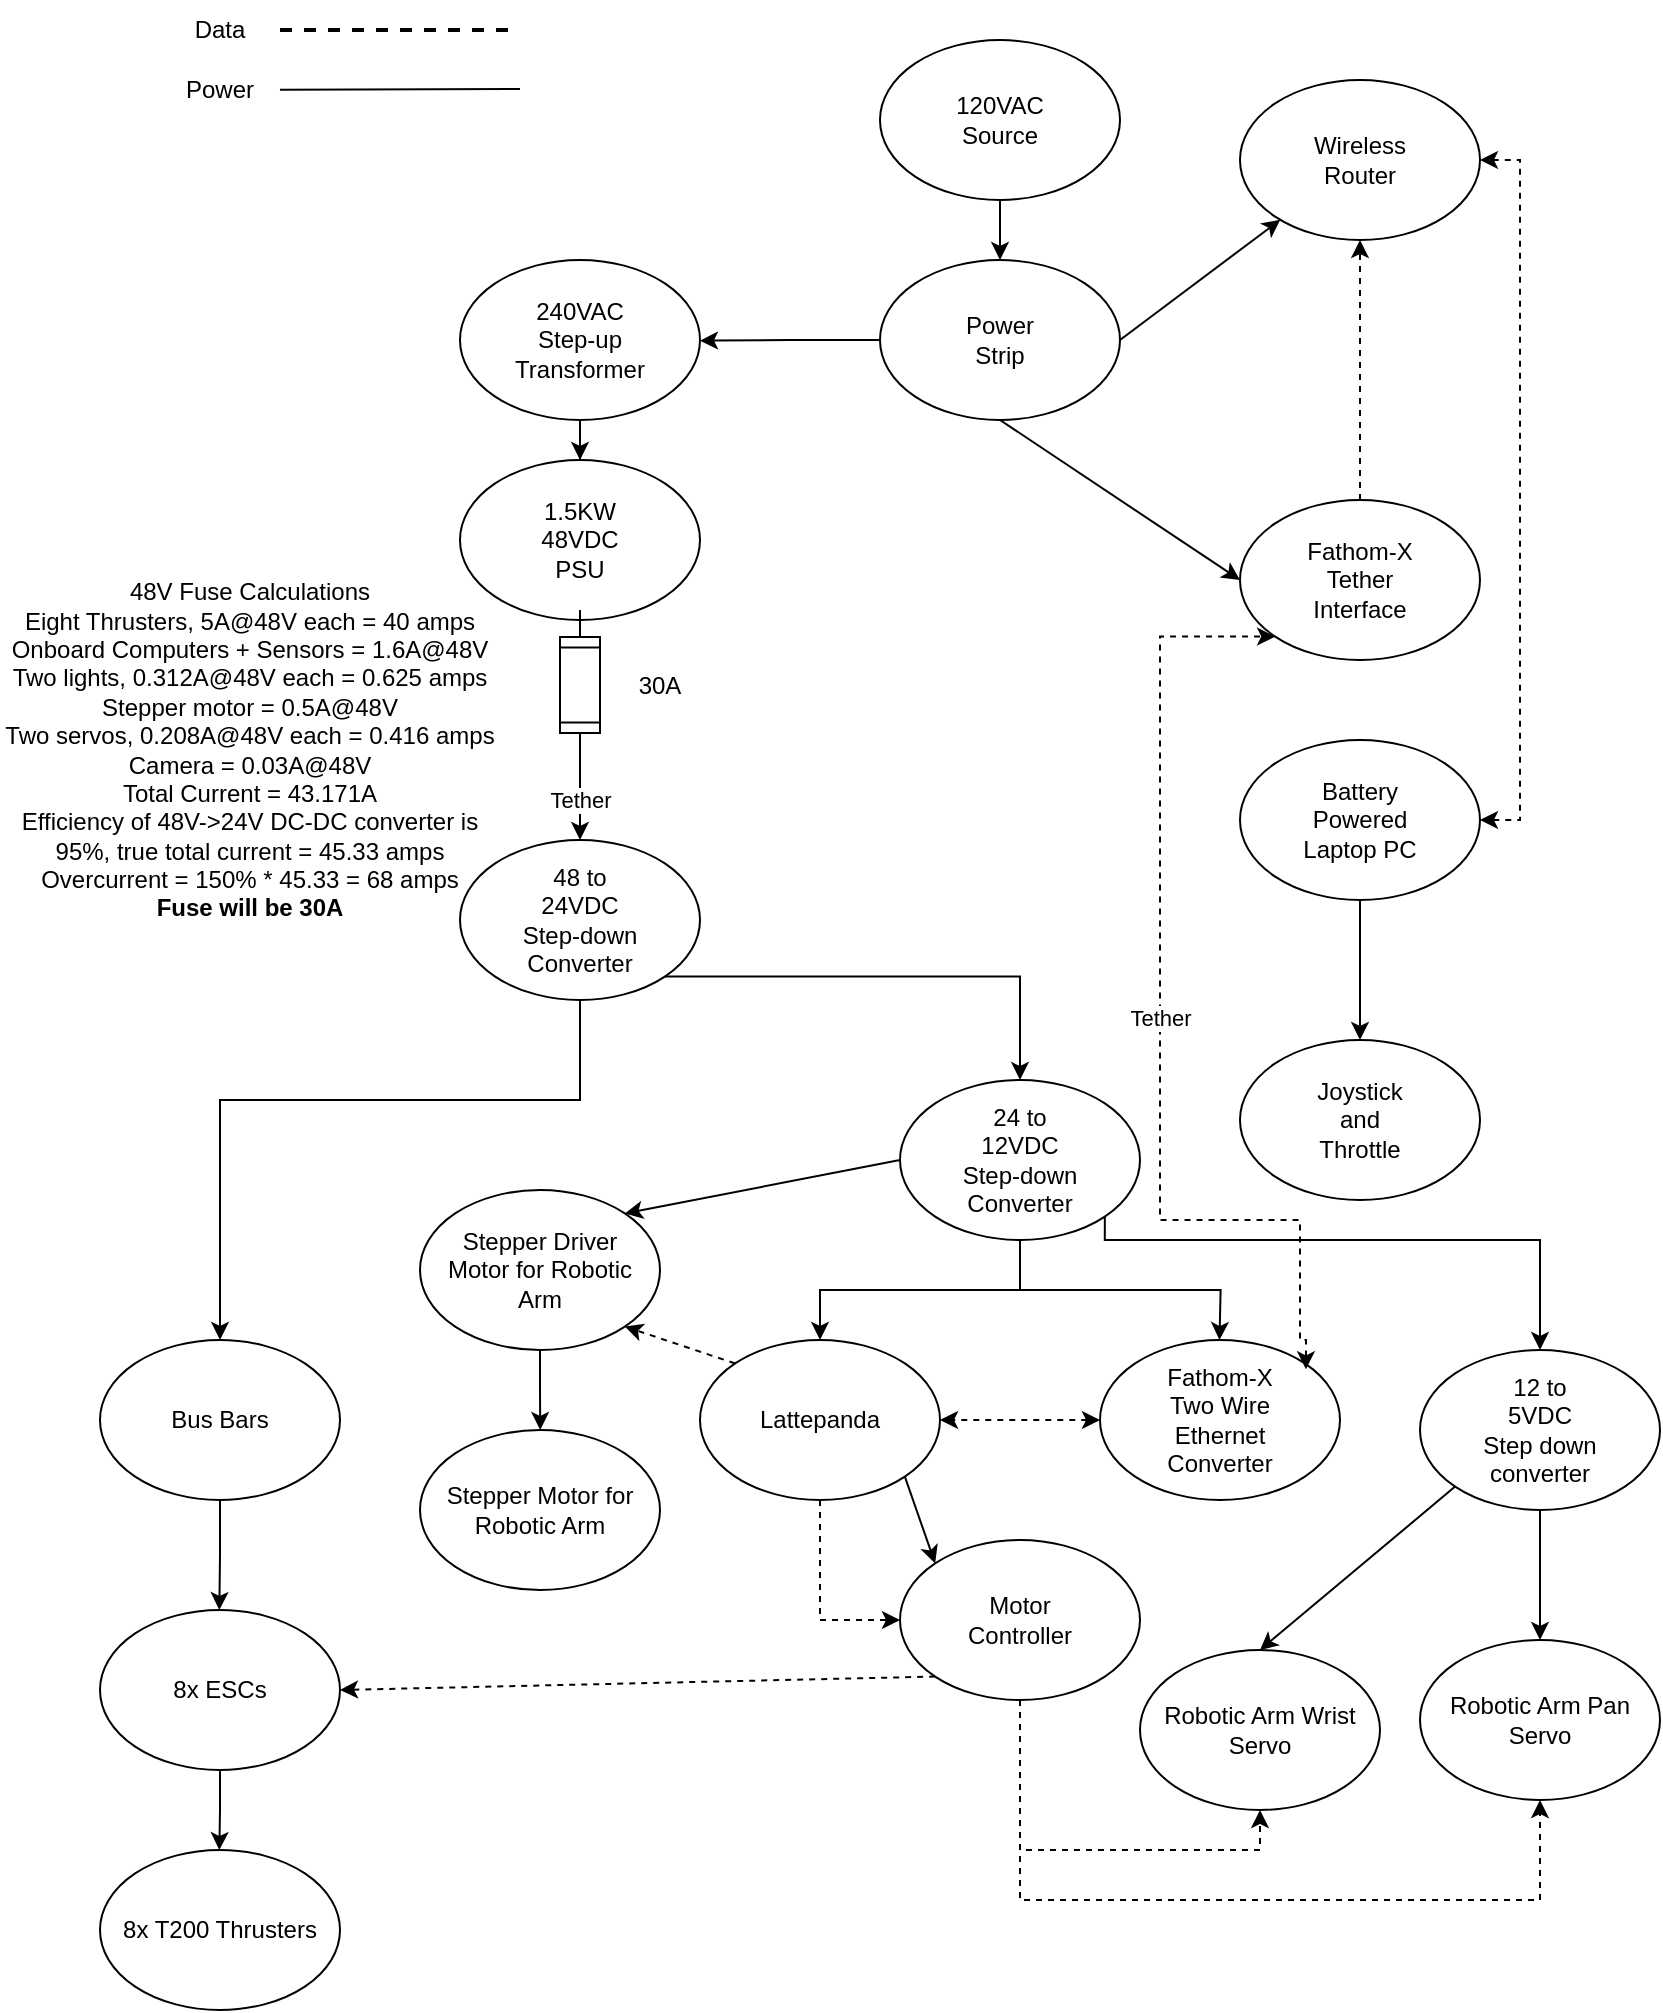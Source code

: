 <mxfile version="26.0.11">
  <diagram name="Page-1" id="doaNbLGYiiKzRFzNWdXi">
    <mxGraphModel dx="930" dy="415" grid="1" gridSize="10" guides="1" tooltips="1" connect="1" arrows="1" fold="1" page="1" pageScale="1" pageWidth="850" pageHeight="1100" math="0" shadow="0">
      <root>
        <mxCell id="0" />
        <mxCell id="1" parent="0" />
        <mxCell id="KtZ6byTwQnFwZSQ_47y7-5" value="" style="endArrow=classic;html=1;rounded=0;exitX=0.5;exitY=1;exitDx=0;exitDy=0;" parent="1" source="KtZ6byTwQnFwZSQ_47y7-1" target="KtZ6byTwQnFwZSQ_47y7-6" edge="1">
          <mxGeometry width="50" height="50" relative="1" as="geometry">
            <mxPoint x="390" y="300" as="sourcePoint" />
            <mxPoint x="170" y="250" as="targetPoint" />
          </mxGeometry>
        </mxCell>
        <mxCell id="KtZ6byTwQnFwZSQ_47y7-8" value="" style="group" parent="1" vertex="1" connectable="0">
          <mxGeometry x="440" y="50" width="120" height="80" as="geometry" />
        </mxCell>
        <mxCell id="KtZ6byTwQnFwZSQ_47y7-1" value="" style="ellipse;whiteSpace=wrap;html=1;" parent="KtZ6byTwQnFwZSQ_47y7-8" vertex="1">
          <mxGeometry width="120" height="80" as="geometry" />
        </mxCell>
        <mxCell id="KtZ6byTwQnFwZSQ_47y7-2" value="120VAC Source" style="text;html=1;align=center;verticalAlign=middle;whiteSpace=wrap;rounded=0;" parent="KtZ6byTwQnFwZSQ_47y7-8" vertex="1">
          <mxGeometry x="30" y="25" width="60" height="30" as="geometry" />
        </mxCell>
        <mxCell id="KtZ6byTwQnFwZSQ_47y7-17" value="" style="endArrow=none;html=1;rounded=0;" parent="1" source="KtZ6byTwQnFwZSQ_47y7-18" edge="1">
          <mxGeometry width="50" height="50" relative="1" as="geometry">
            <mxPoint x="140" y="74.5" as="sourcePoint" />
            <mxPoint x="260" y="74.5" as="targetPoint" />
          </mxGeometry>
        </mxCell>
        <mxCell id="KtZ6byTwQnFwZSQ_47y7-21" value="&lt;div&gt;Data&lt;/div&gt;" style="text;html=1;align=center;verticalAlign=middle;whiteSpace=wrap;rounded=0;container=0;" parent="1" vertex="1" collapsed="1">
          <mxGeometry x="80" y="30" width="60" height="30" as="geometry">
            <mxRectangle x="320" y="275" width="60" height="30" as="alternateBounds" />
          </mxGeometry>
        </mxCell>
        <mxCell id="KtZ6byTwQnFwZSQ_47y7-22" value="" style="endArrow=none;html=1;rounded=0;" parent="1" target="KtZ6byTwQnFwZSQ_47y7-18" edge="1">
          <mxGeometry width="50" height="50" relative="1" as="geometry">
            <mxPoint x="140" y="74.5" as="sourcePoint" />
            <mxPoint x="260" y="74.5" as="targetPoint" />
          </mxGeometry>
        </mxCell>
        <mxCell id="KtZ6byTwQnFwZSQ_47y7-18" value="&lt;div&gt;Power&lt;/div&gt;" style="text;html=1;align=center;verticalAlign=middle;whiteSpace=wrap;rounded=0;" parent="1" vertex="1">
          <mxGeometry x="80" y="60" width="60" height="30" as="geometry" />
        </mxCell>
        <mxCell id="KtZ6byTwQnFwZSQ_47y7-24" value="" style="group" parent="1" vertex="1" connectable="0">
          <mxGeometry x="620" y="280" width="120" height="80" as="geometry" />
        </mxCell>
        <mxCell id="KtZ6byTwQnFwZSQ_47y7-25" value="" style="ellipse;whiteSpace=wrap;html=1;" parent="KtZ6byTwQnFwZSQ_47y7-24" vertex="1">
          <mxGeometry width="120" height="80" as="geometry" />
        </mxCell>
        <mxCell id="KtZ6byTwQnFwZSQ_47y7-26" value="Fathom-X Tether Interface" style="text;html=1;align=center;verticalAlign=middle;whiteSpace=wrap;rounded=0;container=0;" parent="KtZ6byTwQnFwZSQ_47y7-24" vertex="1" collapsed="1">
          <mxGeometry x="30" y="25" width="60" height="30" as="geometry">
            <mxRectangle x="320" y="275" width="60" height="30" as="alternateBounds" />
          </mxGeometry>
        </mxCell>
        <mxCell id="KtZ6byTwQnFwZSQ_47y7-27" value="" style="endArrow=classic;html=1;rounded=0;exitX=0.5;exitY=1;exitDx=0;exitDy=0;entryX=0;entryY=0.5;entryDx=0;entryDy=0;" parent="1" source="KtZ6byTwQnFwZSQ_47y7-6" target="KtZ6byTwQnFwZSQ_47y7-25" edge="1">
          <mxGeometry width="50" height="50" relative="1" as="geometry">
            <mxPoint x="500" y="280" as="sourcePoint" />
            <mxPoint x="550" y="230" as="targetPoint" />
          </mxGeometry>
        </mxCell>
        <mxCell id="KtZ6byTwQnFwZSQ_47y7-29" value="" style="group" parent="1" vertex="1" connectable="0">
          <mxGeometry x="620" y="400" width="120" height="80" as="geometry" />
        </mxCell>
        <mxCell id="KtZ6byTwQnFwZSQ_47y7-30" value="" style="ellipse;whiteSpace=wrap;html=1;" parent="KtZ6byTwQnFwZSQ_47y7-29" vertex="1">
          <mxGeometry width="120" height="80" as="geometry" />
        </mxCell>
        <mxCell id="KtZ6byTwQnFwZSQ_47y7-31" value="Battery Powered Laptop PC" style="text;html=1;align=center;verticalAlign=middle;whiteSpace=wrap;rounded=0;container=0;" parent="KtZ6byTwQnFwZSQ_47y7-29" vertex="1" collapsed="1">
          <mxGeometry x="30" y="25" width="60" height="30" as="geometry">
            <mxRectangle x="320" y="275" width="60" height="30" as="alternateBounds" />
          </mxGeometry>
        </mxCell>
        <mxCell id="KtZ6byTwQnFwZSQ_47y7-32" value="" style="group" parent="1" vertex="1" connectable="0">
          <mxGeometry x="440" y="160" width="120" height="80" as="geometry" />
        </mxCell>
        <mxCell id="KtZ6byTwQnFwZSQ_47y7-9" value="" style="group" parent="KtZ6byTwQnFwZSQ_47y7-32" vertex="1" connectable="0">
          <mxGeometry width="120" height="80" as="geometry" />
        </mxCell>
        <mxCell id="KtZ6byTwQnFwZSQ_47y7-44" style="edgeStyle=orthogonalEdgeStyle;rounded=0;orthogonalLoop=1;jettySize=auto;html=1;exitX=0;exitY=0.5;exitDx=0;exitDy=0;" parent="KtZ6byTwQnFwZSQ_47y7-9" source="KtZ6byTwQnFwZSQ_47y7-6" edge="1">
          <mxGeometry relative="1" as="geometry">
            <mxPoint x="-90.0" y="40.333" as="targetPoint" />
          </mxGeometry>
        </mxCell>
        <mxCell id="KtZ6byTwQnFwZSQ_47y7-6" value="" style="ellipse;whiteSpace=wrap;html=1;" parent="KtZ6byTwQnFwZSQ_47y7-9" vertex="1">
          <mxGeometry width="120" height="80" as="geometry" />
        </mxCell>
        <mxCell id="KtZ6byTwQnFwZSQ_47y7-7" value="&lt;div&gt;Power Strip&lt;/div&gt;" style="text;html=1;align=center;verticalAlign=middle;whiteSpace=wrap;rounded=0;" parent="KtZ6byTwQnFwZSQ_47y7-9" vertex="1">
          <mxGeometry x="30" y="25" width="60" height="30" as="geometry" />
        </mxCell>
        <mxCell id="KtZ6byTwQnFwZSQ_47y7-33" value="" style="group" parent="1" vertex="1" connectable="0">
          <mxGeometry x="620" y="70" width="120" height="80" as="geometry" />
        </mxCell>
        <mxCell id="KtZ6byTwQnFwZSQ_47y7-16" value="" style="group" parent="KtZ6byTwQnFwZSQ_47y7-33" vertex="1" connectable="0">
          <mxGeometry width="120" height="80" as="geometry" />
        </mxCell>
        <mxCell id="KtZ6byTwQnFwZSQ_47y7-13" value="" style="ellipse;whiteSpace=wrap;html=1;" parent="KtZ6byTwQnFwZSQ_47y7-16" vertex="1">
          <mxGeometry width="120" height="80" as="geometry" />
        </mxCell>
        <mxCell id="KtZ6byTwQnFwZSQ_47y7-14" value="&lt;div&gt;Wireless Router&lt;/div&gt;" style="text;html=1;align=center;verticalAlign=middle;whiteSpace=wrap;rounded=0;container=0;" parent="KtZ6byTwQnFwZSQ_47y7-16" vertex="1" collapsed="1">
          <mxGeometry x="30" y="25" width="60" height="30" as="geometry">
            <mxRectangle x="320" y="275" width="60" height="30" as="alternateBounds" />
          </mxGeometry>
        </mxCell>
        <mxCell id="KtZ6byTwQnFwZSQ_47y7-28" value="" style="endArrow=classic;html=1;rounded=0;dashed=1;exitX=0.5;exitY=0;exitDx=0;exitDy=0;entryX=0.5;entryY=1;entryDx=0;entryDy=0;" parent="KtZ6byTwQnFwZSQ_47y7-33" source="KtZ6byTwQnFwZSQ_47y7-25" target="KtZ6byTwQnFwZSQ_47y7-13" edge="1">
          <mxGeometry width="50" height="50" relative="1" as="geometry">
            <mxPoint x="-30" y="210" as="sourcePoint" />
            <mxPoint x="20" y="160" as="targetPoint" />
          </mxGeometry>
        </mxCell>
        <mxCell id="KtZ6byTwQnFwZSQ_47y7-23" value="" style="endArrow=classic;html=1;rounded=0;exitX=1;exitY=0.5;exitDx=0;exitDy=0;" parent="1" source="KtZ6byTwQnFwZSQ_47y7-6" target="KtZ6byTwQnFwZSQ_47y7-13" edge="1">
          <mxGeometry width="50" height="50" relative="1" as="geometry">
            <mxPoint x="560" y="120" as="sourcePoint" />
            <mxPoint x="680" y="80" as="targetPoint" />
          </mxGeometry>
        </mxCell>
        <mxCell id="KtZ6byTwQnFwZSQ_47y7-37" value="" style="group" parent="1" vertex="1" connectable="0">
          <mxGeometry x="620" y="550" width="120" height="80" as="geometry" />
        </mxCell>
        <mxCell id="KtZ6byTwQnFwZSQ_47y7-38" value="" style="ellipse;whiteSpace=wrap;html=1;" parent="KtZ6byTwQnFwZSQ_47y7-37" vertex="1">
          <mxGeometry width="120" height="80" as="geometry" />
        </mxCell>
        <mxCell id="KtZ6byTwQnFwZSQ_47y7-39" value="Joystick and Throttle" style="text;html=1;align=center;verticalAlign=middle;whiteSpace=wrap;rounded=0;container=0;" parent="KtZ6byTwQnFwZSQ_47y7-37" vertex="1" collapsed="1">
          <mxGeometry x="30" y="25" width="60" height="30" as="geometry">
            <mxRectangle x="320" y="275" width="60" height="30" as="alternateBounds" />
          </mxGeometry>
        </mxCell>
        <mxCell id="KtZ6byTwQnFwZSQ_47y7-40" style="edgeStyle=orthogonalEdgeStyle;rounded=0;orthogonalLoop=1;jettySize=auto;html=1;exitX=0.5;exitY=1;exitDx=0;exitDy=0;" parent="1" source="KtZ6byTwQnFwZSQ_47y7-30" target="KtZ6byTwQnFwZSQ_47y7-38" edge="1">
          <mxGeometry relative="1" as="geometry" />
        </mxCell>
        <mxCell id="KtZ6byTwQnFwZSQ_47y7-41" value="" style="group" parent="1" vertex="1" connectable="0">
          <mxGeometry x="230" y="160" width="120" height="80" as="geometry" />
        </mxCell>
        <mxCell id="KtZ6byTwQnFwZSQ_47y7-42" value="" style="ellipse;whiteSpace=wrap;html=1;" parent="KtZ6byTwQnFwZSQ_47y7-41" vertex="1">
          <mxGeometry width="120" height="80" as="geometry" />
        </mxCell>
        <mxCell id="KtZ6byTwQnFwZSQ_47y7-43" value="240VAC Step-up Transformer" style="text;html=1;align=center;verticalAlign=middle;whiteSpace=wrap;rounded=0;container=0;" parent="KtZ6byTwQnFwZSQ_47y7-41" vertex="1" collapsed="1">
          <mxGeometry x="30" y="25" width="60" height="30" as="geometry">
            <mxRectangle x="320" y="275" width="60" height="30" as="alternateBounds" />
          </mxGeometry>
        </mxCell>
        <mxCell id="KtZ6byTwQnFwZSQ_47y7-45" value="" style="group" parent="1" vertex="1" connectable="0">
          <mxGeometry x="230" y="260" width="120" height="80" as="geometry" />
        </mxCell>
        <mxCell id="KtZ6byTwQnFwZSQ_47y7-46" value="" style="ellipse;whiteSpace=wrap;html=1;" parent="KtZ6byTwQnFwZSQ_47y7-45" vertex="1">
          <mxGeometry width="120" height="80" as="geometry" />
        </mxCell>
        <mxCell id="KtZ6byTwQnFwZSQ_47y7-47" value="1.5KW 48VDC PSU" style="text;html=1;align=center;verticalAlign=middle;whiteSpace=wrap;rounded=0;container=0;" parent="KtZ6byTwQnFwZSQ_47y7-45" vertex="1" collapsed="1">
          <mxGeometry x="30" y="25" width="60" height="30" as="geometry">
            <mxRectangle x="320" y="275" width="60" height="30" as="alternateBounds" />
          </mxGeometry>
        </mxCell>
        <mxCell id="KtZ6byTwQnFwZSQ_47y7-48" style="edgeStyle=orthogonalEdgeStyle;rounded=0;orthogonalLoop=1;jettySize=auto;html=1;exitX=0.5;exitY=1;exitDx=0;exitDy=0;" parent="1" source="KtZ6byTwQnFwZSQ_47y7-42" target="KtZ6byTwQnFwZSQ_47y7-46" edge="1">
          <mxGeometry relative="1" as="geometry" />
        </mxCell>
        <mxCell id="KtZ6byTwQnFwZSQ_47y7-51" value="" style="endArrow=classic;html=1;rounded=0;" parent="1" edge="1">
          <mxGeometry relative="1" as="geometry">
            <mxPoint x="290" y="410" as="sourcePoint" />
            <mxPoint x="290" y="450" as="targetPoint" />
          </mxGeometry>
        </mxCell>
        <mxCell id="KtZ6byTwQnFwZSQ_47y7-52" value="&lt;div&gt;Tether&lt;/div&gt;" style="edgeLabel;resizable=0;html=1;;align=center;verticalAlign=middle;" parent="KtZ6byTwQnFwZSQ_47y7-51" connectable="0" vertex="1">
          <mxGeometry relative="1" as="geometry" />
        </mxCell>
        <mxCell id="KtZ6byTwQnFwZSQ_47y7-57" style="edgeStyle=orthogonalEdgeStyle;rounded=0;orthogonalLoop=1;jettySize=auto;html=1;exitX=1;exitY=0.5;exitDx=0;exitDy=0;entryX=1;entryY=0.5;entryDx=0;entryDy=0;dashed=1;startArrow=classic;startFill=1;" parent="1" source="KtZ6byTwQnFwZSQ_47y7-13" target="KtZ6byTwQnFwZSQ_47y7-30" edge="1">
          <mxGeometry relative="1" as="geometry" />
        </mxCell>
        <mxCell id="KtZ6byTwQnFwZSQ_47y7-58" value="" style="group" parent="1" vertex="1" connectable="0">
          <mxGeometry x="230" y="450" width="460" height="550" as="geometry" />
        </mxCell>
        <mxCell id="KtZ6byTwQnFwZSQ_47y7-63" style="edgeStyle=orthogonalEdgeStyle;rounded=0;orthogonalLoop=1;jettySize=auto;html=1;exitX=1;exitY=1;exitDx=0;exitDy=0;entryX=0.5;entryY=0;entryDx=0;entryDy=0;" parent="KtZ6byTwQnFwZSQ_47y7-58" source="KtZ6byTwQnFwZSQ_47y7-59" target="KtZ6byTwQnFwZSQ_47y7-65" edge="1">
          <mxGeometry relative="1" as="geometry">
            <mxPoint x="220" y="130" as="targetPoint" />
          </mxGeometry>
        </mxCell>
        <mxCell id="KtZ6byTwQnFwZSQ_47y7-59" value="" style="ellipse;whiteSpace=wrap;html=1;" parent="KtZ6byTwQnFwZSQ_47y7-58" vertex="1">
          <mxGeometry width="120" height="80" as="geometry" />
        </mxCell>
        <mxCell id="KtZ6byTwQnFwZSQ_47y7-60" value="48 to 24VDC Step-down Converter" style="text;html=1;align=center;verticalAlign=middle;whiteSpace=wrap;rounded=0;container=0;" parent="KtZ6byTwQnFwZSQ_47y7-58" vertex="1" collapsed="1">
          <mxGeometry x="30" y="25" width="60" height="30" as="geometry">
            <mxRectangle x="320" y="275" width="60" height="30" as="alternateBounds" />
          </mxGeometry>
        </mxCell>
        <mxCell id="KtZ6byTwQnFwZSQ_47y7-89" value="" style="group" parent="KtZ6byTwQnFwZSQ_47y7-58" vertex="1" connectable="0">
          <mxGeometry x="120" y="120" width="340" height="365" as="geometry" />
        </mxCell>
        <mxCell id="KtZ6byTwQnFwZSQ_47y7-64" value="" style="group" parent="KtZ6byTwQnFwZSQ_47y7-89" vertex="1" connectable="0">
          <mxGeometry x="100" width="120" height="80" as="geometry" />
        </mxCell>
        <mxCell id="KtZ6byTwQnFwZSQ_47y7-65" value="" style="ellipse;whiteSpace=wrap;html=1;" parent="KtZ6byTwQnFwZSQ_47y7-64" vertex="1">
          <mxGeometry width="120" height="80" as="geometry" />
        </mxCell>
        <mxCell id="KtZ6byTwQnFwZSQ_47y7-66" value="24 to 12VDC Step-down Converter" style="text;html=1;align=center;verticalAlign=middle;whiteSpace=wrap;rounded=0;container=0;" parent="KtZ6byTwQnFwZSQ_47y7-64" vertex="1" collapsed="1">
          <mxGeometry x="30" y="25" width="60" height="30" as="geometry">
            <mxRectangle x="320" y="275" width="60" height="30" as="alternateBounds" />
          </mxGeometry>
        </mxCell>
        <mxCell id="KtZ6byTwQnFwZSQ_47y7-68" value="" style="group" parent="KtZ6byTwQnFwZSQ_47y7-89" vertex="1" connectable="0">
          <mxGeometry x="200" y="130" width="120" height="80" as="geometry" />
        </mxCell>
        <mxCell id="KtZ6byTwQnFwZSQ_47y7-69" value="" style="ellipse;whiteSpace=wrap;html=1;" parent="KtZ6byTwQnFwZSQ_47y7-68" vertex="1">
          <mxGeometry width="120" height="80" as="geometry" />
        </mxCell>
        <mxCell id="KtZ6byTwQnFwZSQ_47y7-70" value="Fathom-X Two Wire Ethernet Converter" style="text;html=1;align=center;verticalAlign=middle;whiteSpace=wrap;rounded=0;container=0;" parent="KtZ6byTwQnFwZSQ_47y7-68" vertex="1" collapsed="1">
          <mxGeometry x="30" y="25" width="60" height="30" as="geometry">
            <mxRectangle x="320" y="275" width="60" height="30" as="alternateBounds" />
          </mxGeometry>
        </mxCell>
        <mxCell id="KtZ6byTwQnFwZSQ_47y7-76" value="" style="group" parent="KtZ6byTwQnFwZSQ_47y7-89" vertex="1" connectable="0">
          <mxGeometry y="130" width="120" height="80" as="geometry" />
        </mxCell>
        <mxCell id="KtZ6byTwQnFwZSQ_47y7-77" value="" style="ellipse;whiteSpace=wrap;html=1;" parent="KtZ6byTwQnFwZSQ_47y7-76" vertex="1">
          <mxGeometry width="120" height="80" as="geometry" />
        </mxCell>
        <mxCell id="KtZ6byTwQnFwZSQ_47y7-78" value="Lattepanda" style="text;html=1;align=center;verticalAlign=middle;whiteSpace=wrap;rounded=0;container=0;" parent="KtZ6byTwQnFwZSQ_47y7-76" vertex="1" collapsed="1">
          <mxGeometry x="30" y="25" width="60" height="30" as="geometry">
            <mxRectangle x="320" y="275" width="60" height="30" as="alternateBounds" />
          </mxGeometry>
        </mxCell>
        <mxCell id="KtZ6byTwQnFwZSQ_47y7-67" style="edgeStyle=orthogonalEdgeStyle;rounded=0;orthogonalLoop=1;jettySize=auto;html=1;exitX=0.5;exitY=1;exitDx=0;exitDy=0;" parent="KtZ6byTwQnFwZSQ_47y7-89" source="KtZ6byTwQnFwZSQ_47y7-65" edge="1">
          <mxGeometry relative="1" as="geometry">
            <mxPoint x="259.75" y="130" as="targetPoint" />
            <mxPoint x="190" y="90" as="sourcePoint" />
          </mxGeometry>
        </mxCell>
        <mxCell id="KtZ6byTwQnFwZSQ_47y7-80" style="edgeStyle=orthogonalEdgeStyle;rounded=0;orthogonalLoop=1;jettySize=auto;html=1;exitX=0.5;exitY=0;exitDx=0;exitDy=0;entryX=0.5;entryY=1;entryDx=0;entryDy=0;startArrow=classic;startFill=1;endArrow=none;endFill=0;" parent="KtZ6byTwQnFwZSQ_47y7-89" source="KtZ6byTwQnFwZSQ_47y7-77" target="KtZ6byTwQnFwZSQ_47y7-65" edge="1">
          <mxGeometry relative="1" as="geometry" />
        </mxCell>
        <mxCell id="KtZ6byTwQnFwZSQ_47y7-81" value="" style="group" parent="KtZ6byTwQnFwZSQ_47y7-89" vertex="1" connectable="0">
          <mxGeometry x="100" y="230" width="120" height="80" as="geometry" />
        </mxCell>
        <mxCell id="KtZ6byTwQnFwZSQ_47y7-82" value="" style="ellipse;whiteSpace=wrap;html=1;" parent="KtZ6byTwQnFwZSQ_47y7-81" vertex="1">
          <mxGeometry width="120" height="80" as="geometry" />
        </mxCell>
        <mxCell id="KtZ6byTwQnFwZSQ_47y7-83" value="&lt;div&gt;Motor Controller&lt;/div&gt;" style="text;html=1;align=center;verticalAlign=middle;whiteSpace=wrap;rounded=0;container=0;" parent="KtZ6byTwQnFwZSQ_47y7-81" vertex="1" collapsed="1">
          <mxGeometry x="30" y="25" width="60" height="30" as="geometry">
            <mxRectangle x="320" y="275" width="60" height="30" as="alternateBounds" />
          </mxGeometry>
        </mxCell>
        <mxCell id="KtZ6byTwQnFwZSQ_47y7-84" style="rounded=0;orthogonalLoop=1;jettySize=auto;html=1;exitX=1;exitY=1;exitDx=0;exitDy=0;entryX=0;entryY=0;entryDx=0;entryDy=0;" parent="KtZ6byTwQnFwZSQ_47y7-89" source="KtZ6byTwQnFwZSQ_47y7-77" target="KtZ6byTwQnFwZSQ_47y7-82" edge="1">
          <mxGeometry relative="1" as="geometry" />
        </mxCell>
        <mxCell id="KtZ6byTwQnFwZSQ_47y7-85" style="edgeStyle=orthogonalEdgeStyle;rounded=0;orthogonalLoop=1;jettySize=auto;html=1;exitX=0.5;exitY=1;exitDx=0;exitDy=0;entryX=0;entryY=0.5;entryDx=0;entryDy=0;dashed=1;" parent="KtZ6byTwQnFwZSQ_47y7-89" source="KtZ6byTwQnFwZSQ_47y7-77" target="KtZ6byTwQnFwZSQ_47y7-82" edge="1">
          <mxGeometry relative="1" as="geometry" />
        </mxCell>
        <mxCell id="KtZ6byTwQnFwZSQ_47y7-113" style="edgeStyle=orthogonalEdgeStyle;rounded=0;orthogonalLoop=1;jettySize=auto;html=1;exitX=0;exitY=0.5;exitDx=0;exitDy=0;entryX=1;entryY=0.5;entryDx=0;entryDy=0;dashed=1;startArrow=classic;startFill=1;" parent="KtZ6byTwQnFwZSQ_47y7-89" source="KtZ6byTwQnFwZSQ_47y7-69" target="KtZ6byTwQnFwZSQ_47y7-77" edge="1">
          <mxGeometry relative="1" as="geometry" />
        </mxCell>
        <mxCell id="KtZ6byTwQnFwZSQ_47y7-135" value="" style="group" parent="KtZ6byTwQnFwZSQ_47y7-89" vertex="1" connectable="0">
          <mxGeometry x="220" y="285" width="120" height="80" as="geometry" />
        </mxCell>
        <mxCell id="KtZ6byTwQnFwZSQ_47y7-136" value="" style="ellipse;whiteSpace=wrap;html=1;" parent="KtZ6byTwQnFwZSQ_47y7-135" vertex="1">
          <mxGeometry width="120" height="80" as="geometry" />
        </mxCell>
        <mxCell id="KtZ6byTwQnFwZSQ_47y7-137" value="Robotic Arm Wrist Servo" style="text;html=1;align=center;verticalAlign=middle;whiteSpace=wrap;rounded=0;container=0;" parent="KtZ6byTwQnFwZSQ_47y7-135" vertex="1" collapsed="1">
          <mxGeometry x="10" y="25" width="100" height="30" as="geometry">
            <mxRectangle x="320" y="275" width="60" height="30" as="alternateBounds" />
          </mxGeometry>
        </mxCell>
        <mxCell id="KtZ6byTwQnFwZSQ_47y7-141" style="edgeStyle=orthogonalEdgeStyle;rounded=0;orthogonalLoop=1;jettySize=auto;html=1;exitX=0.5;exitY=1;exitDx=0;exitDy=0;entryX=0.5;entryY=1;entryDx=0;entryDy=0;dashed=1;" parent="KtZ6byTwQnFwZSQ_47y7-89" source="KtZ6byTwQnFwZSQ_47y7-82" target="KtZ6byTwQnFwZSQ_47y7-136" edge="1">
          <mxGeometry relative="1" as="geometry" />
        </mxCell>
        <mxCell id="KtZ6byTwQnFwZSQ_47y7-115" value="" style="group" parent="KtZ6byTwQnFwZSQ_47y7-58" vertex="1" connectable="0">
          <mxGeometry x="-20" y="175" width="120" height="80" as="geometry" />
        </mxCell>
        <mxCell id="KtZ6byTwQnFwZSQ_47y7-124" style="edgeStyle=orthogonalEdgeStyle;rounded=0;orthogonalLoop=1;jettySize=auto;html=1;exitX=0.5;exitY=1;exitDx=0;exitDy=0;" parent="KtZ6byTwQnFwZSQ_47y7-115" source="KtZ6byTwQnFwZSQ_47y7-116" edge="1">
          <mxGeometry relative="1" as="geometry">
            <mxPoint x="60.118" y="120" as="targetPoint" />
          </mxGeometry>
        </mxCell>
        <mxCell id="KtZ6byTwQnFwZSQ_47y7-116" value="" style="ellipse;whiteSpace=wrap;html=1;" parent="KtZ6byTwQnFwZSQ_47y7-115" vertex="1">
          <mxGeometry width="120" height="80" as="geometry" />
        </mxCell>
        <mxCell id="KtZ6byTwQnFwZSQ_47y7-117" value="Stepper Driver Motor for Robotic Arm" style="text;html=1;align=center;verticalAlign=middle;whiteSpace=wrap;rounded=0;container=0;" parent="KtZ6byTwQnFwZSQ_47y7-115" vertex="1" collapsed="1">
          <mxGeometry x="10" y="25" width="100" height="30" as="geometry">
            <mxRectangle x="320" y="275" width="60" height="30" as="alternateBounds" />
          </mxGeometry>
        </mxCell>
        <mxCell id="KtZ6byTwQnFwZSQ_47y7-121" value="" style="group" parent="KtZ6byTwQnFwZSQ_47y7-58" vertex="1" connectable="0">
          <mxGeometry x="-20" y="295" width="120" height="80" as="geometry" />
        </mxCell>
        <mxCell id="KtZ6byTwQnFwZSQ_47y7-122" value="" style="ellipse;whiteSpace=wrap;html=1;" parent="KtZ6byTwQnFwZSQ_47y7-121" vertex="1">
          <mxGeometry width="120" height="80" as="geometry" />
        </mxCell>
        <mxCell id="KtZ6byTwQnFwZSQ_47y7-123" value="Stepper Motor for Robotic Arm" style="text;html=1;align=center;verticalAlign=middle;whiteSpace=wrap;rounded=0;container=0;" parent="KtZ6byTwQnFwZSQ_47y7-121" vertex="1" collapsed="1">
          <mxGeometry x="10" y="25" width="100" height="30" as="geometry">
            <mxRectangle x="320" y="275" width="60" height="30" as="alternateBounds" />
          </mxGeometry>
        </mxCell>
        <mxCell id="KtZ6byTwQnFwZSQ_47y7-126" style="rounded=0;orthogonalLoop=1;jettySize=auto;html=1;exitX=0;exitY=0.5;exitDx=0;exitDy=0;entryX=1;entryY=0;entryDx=0;entryDy=0;" parent="KtZ6byTwQnFwZSQ_47y7-58" source="KtZ6byTwQnFwZSQ_47y7-65" target="KtZ6byTwQnFwZSQ_47y7-116" edge="1">
          <mxGeometry relative="1" as="geometry" />
        </mxCell>
        <mxCell id="KtZ6byTwQnFwZSQ_47y7-127" style="rounded=0;orthogonalLoop=1;jettySize=auto;html=1;exitX=0;exitY=0;exitDx=0;exitDy=0;entryX=1;entryY=1;entryDx=0;entryDy=0;dashed=1;" parent="KtZ6byTwQnFwZSQ_47y7-58" source="KtZ6byTwQnFwZSQ_47y7-77" target="KtZ6byTwQnFwZSQ_47y7-116" edge="1">
          <mxGeometry relative="1" as="geometry" />
        </mxCell>
        <mxCell id="KtZ6byTwQnFwZSQ_47y7-71" value="" style="endArrow=classic;html=1;rounded=0;edgeStyle=orthogonalEdgeStyle;dashed=1;entryX=0;entryY=1;entryDx=0;entryDy=0;exitX=0.858;exitY=0.183;exitDx=0;exitDy=0;startArrow=classic;startFill=1;exitPerimeter=0;" parent="1" source="KtZ6byTwQnFwZSQ_47y7-69" target="KtZ6byTwQnFwZSQ_47y7-25" edge="1">
          <mxGeometry relative="1" as="geometry">
            <mxPoint x="640" y="691" as="sourcePoint" />
            <mxPoint x="567.574" y="280.004" as="targetPoint" />
            <Array as="points">
              <mxPoint x="653" y="700" />
              <mxPoint x="650" y="700" />
              <mxPoint x="650" y="640" />
              <mxPoint x="580" y="640" />
              <mxPoint x="580" y="348" />
            </Array>
          </mxGeometry>
        </mxCell>
        <mxCell id="KtZ6byTwQnFwZSQ_47y7-72" value="Tether" style="edgeLabel;resizable=0;html=1;;align=center;verticalAlign=middle;" parent="KtZ6byTwQnFwZSQ_47y7-71" connectable="0" vertex="1">
          <mxGeometry relative="1" as="geometry" />
        </mxCell>
        <mxCell id="KtZ6byTwQnFwZSQ_47y7-90" style="edgeStyle=orthogonalEdgeStyle;rounded=0;orthogonalLoop=1;jettySize=auto;html=1;exitX=0.5;exitY=1;exitDx=0;exitDy=0;entryX=0.5;entryY=0;entryDx=0;entryDy=0;" parent="1" source="KtZ6byTwQnFwZSQ_47y7-59" target="KtZ6byTwQnFwZSQ_47y7-87" edge="1">
          <mxGeometry relative="1" as="geometry">
            <Array as="points">
              <mxPoint x="290" y="580" />
              <mxPoint x="110" y="580" />
            </Array>
          </mxGeometry>
        </mxCell>
        <mxCell id="KtZ6byTwQnFwZSQ_47y7-112" style="rounded=0;orthogonalLoop=1;jettySize=auto;html=1;exitX=0;exitY=1;exitDx=0;exitDy=0;entryX=1.1;entryY=0.5;entryDx=0;entryDy=0;entryPerimeter=0;dashed=1;" parent="1" source="KtZ6byTwQnFwZSQ_47y7-82" target="KtZ6byTwQnFwZSQ_47y7-105" edge="1">
          <mxGeometry relative="1" as="geometry" />
        </mxCell>
        <mxCell id="KtZ6byTwQnFwZSQ_47y7-125" value="" style="group" parent="1" vertex="1" connectable="0">
          <mxGeometry x="50" y="700" width="120" height="335" as="geometry" />
        </mxCell>
        <mxCell id="KtZ6byTwQnFwZSQ_47y7-92" value="" style="group" parent="KtZ6byTwQnFwZSQ_47y7-125" vertex="1" connectable="0">
          <mxGeometry width="120" height="335" as="geometry" />
        </mxCell>
        <mxCell id="KtZ6byTwQnFwZSQ_47y7-87" value="" style="ellipse;whiteSpace=wrap;html=1;" parent="KtZ6byTwQnFwZSQ_47y7-92" vertex="1">
          <mxGeometry width="120" height="80" as="geometry" />
        </mxCell>
        <mxCell id="KtZ6byTwQnFwZSQ_47y7-106" style="edgeStyle=orthogonalEdgeStyle;rounded=0;orthogonalLoop=1;jettySize=auto;html=1;exitX=0.5;exitY=1;exitDx=0;exitDy=0;" parent="KtZ6byTwQnFwZSQ_47y7-92" source="KtZ6byTwQnFwZSQ_47y7-87" edge="1">
          <mxGeometry relative="1" as="geometry">
            <mxPoint x="59.667" y="135" as="targetPoint" />
          </mxGeometry>
        </mxCell>
        <mxCell id="KtZ6byTwQnFwZSQ_47y7-91" value="Bus Bars" style="text;html=1;align=center;verticalAlign=middle;whiteSpace=wrap;rounded=0;container=0;" parent="KtZ6byTwQnFwZSQ_47y7-92" vertex="1" collapsed="1">
          <mxGeometry x="30" y="25" width="60" height="30" as="geometry">
            <mxRectangle x="320" y="275" width="60" height="30" as="alternateBounds" />
          </mxGeometry>
        </mxCell>
        <mxCell id="KtZ6byTwQnFwZSQ_47y7-103" value="" style="group" parent="KtZ6byTwQnFwZSQ_47y7-92" vertex="1" connectable="0">
          <mxGeometry y="135" width="120" height="80" as="geometry" />
        </mxCell>
        <mxCell id="KtZ6byTwQnFwZSQ_47y7-110" style="edgeStyle=orthogonalEdgeStyle;rounded=0;orthogonalLoop=1;jettySize=auto;html=1;exitX=0.5;exitY=1;exitDx=0;exitDy=0;" parent="KtZ6byTwQnFwZSQ_47y7-103" source="KtZ6byTwQnFwZSQ_47y7-104" edge="1">
          <mxGeometry relative="1" as="geometry">
            <mxPoint x="59.667" y="120" as="targetPoint" />
          </mxGeometry>
        </mxCell>
        <mxCell id="KtZ6byTwQnFwZSQ_47y7-104" value="" style="ellipse;whiteSpace=wrap;html=1;" parent="KtZ6byTwQnFwZSQ_47y7-103" vertex="1">
          <mxGeometry width="120" height="80" as="geometry" />
        </mxCell>
        <mxCell id="KtZ6byTwQnFwZSQ_47y7-105" value="8x ESCs" style="text;html=1;align=center;verticalAlign=middle;whiteSpace=wrap;rounded=0;container=0;" parent="KtZ6byTwQnFwZSQ_47y7-103" vertex="1" collapsed="1">
          <mxGeometry x="10" y="25" width="100" height="30" as="geometry">
            <mxRectangle x="320" y="275" width="60" height="30" as="alternateBounds" />
          </mxGeometry>
        </mxCell>
        <mxCell id="KtZ6byTwQnFwZSQ_47y7-107" value="" style="group" parent="KtZ6byTwQnFwZSQ_47y7-92" vertex="1" connectable="0">
          <mxGeometry y="255" width="120" height="80" as="geometry" />
        </mxCell>
        <mxCell id="KtZ6byTwQnFwZSQ_47y7-108" value="" style="ellipse;whiteSpace=wrap;html=1;" parent="KtZ6byTwQnFwZSQ_47y7-107" vertex="1">
          <mxGeometry width="120" height="80" as="geometry" />
        </mxCell>
        <mxCell id="KtZ6byTwQnFwZSQ_47y7-109" value="8x T200 Thrusters" style="text;html=1;align=center;verticalAlign=middle;whiteSpace=wrap;rounded=0;container=0;" parent="KtZ6byTwQnFwZSQ_47y7-107" vertex="1" collapsed="1">
          <mxGeometry x="10" y="25" width="100" height="30" as="geometry">
            <mxRectangle x="320" y="275" width="60" height="30" as="alternateBounds" />
          </mxGeometry>
        </mxCell>
        <mxCell id="KtZ6byTwQnFwZSQ_47y7-128" value="" style="group" parent="1" vertex="1" connectable="0">
          <mxGeometry x="710" y="705" width="120" height="80" as="geometry" />
        </mxCell>
        <mxCell id="KtZ6byTwQnFwZSQ_47y7-129" value="" style="ellipse;whiteSpace=wrap;html=1;" parent="KtZ6byTwQnFwZSQ_47y7-128" vertex="1">
          <mxGeometry width="120" height="80" as="geometry" />
        </mxCell>
        <mxCell id="KtZ6byTwQnFwZSQ_47y7-130" value="12 to 5VDC Step down converter" style="text;html=1;align=center;verticalAlign=middle;whiteSpace=wrap;rounded=0;container=0;" parent="KtZ6byTwQnFwZSQ_47y7-128" vertex="1" collapsed="1">
          <mxGeometry x="30" y="25" width="60" height="30" as="geometry">
            <mxRectangle x="320" y="275" width="60" height="30" as="alternateBounds" />
          </mxGeometry>
        </mxCell>
        <mxCell id="KtZ6byTwQnFwZSQ_47y7-131" style="edgeStyle=orthogonalEdgeStyle;rounded=0;orthogonalLoop=1;jettySize=auto;html=1;exitX=1;exitY=1;exitDx=0;exitDy=0;entryX=0.5;entryY=0;entryDx=0;entryDy=0;" parent="1" source="KtZ6byTwQnFwZSQ_47y7-65" target="KtZ6byTwQnFwZSQ_47y7-129" edge="1">
          <mxGeometry relative="1" as="geometry">
            <Array as="points">
              <mxPoint x="553" y="650" />
              <mxPoint x="770" y="650" />
            </Array>
          </mxGeometry>
        </mxCell>
        <mxCell id="KtZ6byTwQnFwZSQ_47y7-132" value="" style="group" parent="1" vertex="1" connectable="0">
          <mxGeometry x="710" y="850" width="120" height="80" as="geometry" />
        </mxCell>
        <mxCell id="KtZ6byTwQnFwZSQ_47y7-133" value="" style="ellipse;whiteSpace=wrap;html=1;" parent="KtZ6byTwQnFwZSQ_47y7-132" vertex="1">
          <mxGeometry width="120" height="80" as="geometry" />
        </mxCell>
        <mxCell id="KtZ6byTwQnFwZSQ_47y7-134" value="Robotic Arm Pan Servo" style="text;html=1;align=center;verticalAlign=middle;whiteSpace=wrap;rounded=0;container=0;" parent="KtZ6byTwQnFwZSQ_47y7-132" vertex="1" collapsed="1">
          <mxGeometry x="10" y="25" width="100" height="30" as="geometry">
            <mxRectangle x="320" y="275" width="60" height="30" as="alternateBounds" />
          </mxGeometry>
        </mxCell>
        <mxCell id="KtZ6byTwQnFwZSQ_47y7-139" style="rounded=0;orthogonalLoop=1;jettySize=auto;html=1;exitX=0;exitY=1;exitDx=0;exitDy=0;entryX=0.5;entryY=0;entryDx=0;entryDy=0;" parent="1" source="KtZ6byTwQnFwZSQ_47y7-129" target="KtZ6byTwQnFwZSQ_47y7-136" edge="1">
          <mxGeometry relative="1" as="geometry" />
        </mxCell>
        <mxCell id="KtZ6byTwQnFwZSQ_47y7-140" style="edgeStyle=orthogonalEdgeStyle;rounded=0;orthogonalLoop=1;jettySize=auto;html=1;exitX=0.5;exitY=1;exitDx=0;exitDy=0;entryX=0.5;entryY=0;entryDx=0;entryDy=0;" parent="1" source="KtZ6byTwQnFwZSQ_47y7-129" target="KtZ6byTwQnFwZSQ_47y7-133" edge="1">
          <mxGeometry relative="1" as="geometry" />
        </mxCell>
        <mxCell id="KtZ6byTwQnFwZSQ_47y7-142" style="edgeStyle=orthogonalEdgeStyle;rounded=0;orthogonalLoop=1;jettySize=auto;html=1;exitX=0.5;exitY=1;exitDx=0;exitDy=0;entryX=0.5;entryY=1;entryDx=0;entryDy=0;dashed=1;" parent="1" source="KtZ6byTwQnFwZSQ_47y7-82" target="KtZ6byTwQnFwZSQ_47y7-133" edge="1">
          <mxGeometry relative="1" as="geometry">
            <Array as="points">
              <mxPoint x="510" y="980" />
              <mxPoint x="770" y="980" />
            </Array>
          </mxGeometry>
        </mxCell>
        <mxCell id="KtZ6byTwQnFwZSQ_47y7-143" value="" style="pointerEvents=1;verticalLabelPosition=bottom;shadow=0;dashed=0;align=center;html=1;verticalAlign=top;shape=mxgraph.electrical.miscellaneous.fuse_1;rotation=-90;" parent="1" vertex="1">
          <mxGeometry x="252.5" y="362.5" width="75" height="20" as="geometry" />
        </mxCell>
        <mxCell id="KtZ6byTwQnFwZSQ_47y7-144" value="30A" style="text;html=1;align=center;verticalAlign=middle;whiteSpace=wrap;rounded=0;container=0;" parent="1" vertex="1" collapsed="1">
          <mxGeometry x="300" y="357.5" width="60" height="30" as="geometry">
            <mxRectangle x="320" y="275" width="60" height="30" as="alternateBounds" />
          </mxGeometry>
        </mxCell>
        <mxCell id="KtZ6byTwQnFwZSQ_47y7-145" value="&lt;div&gt;48V Fuse Calculations&lt;/div&gt;&lt;div&gt;Eight Thrusters, 5A@48V each = 40 amps&lt;/div&gt;&lt;div&gt;Onboard Computers + Sensors = 1.6A@48V&lt;br&gt;&lt;/div&gt;&lt;div&gt;Two lights, 0.312A@48V each = 0.625 amps&lt;/div&gt;&lt;div&gt;Stepper motor = 0.5A@48V&lt;/div&gt;&lt;div&gt;Two servos, 0.208A@48V each = 0.416 amps&lt;/div&gt;&lt;div&gt;Camera = 0.03A@48V&lt;/div&gt;&lt;div&gt;Total Current = 43.171A&lt;/div&gt;&lt;div&gt;Efficiency of 48V-&amp;gt;24V DC-DC converter is 95%, true total current = 45.33 amps&lt;/div&gt;&lt;div&gt;Overcurrent = 150% * 45.33 = 68 amps&lt;/div&gt;&lt;div&gt;&lt;b&gt;Fuse will be 30A&lt;/b&gt;&lt;br&gt;&lt;/div&gt;" style="text;html=1;align=center;verticalAlign=middle;whiteSpace=wrap;rounded=0;container=0;" parent="1" vertex="1" collapsed="1">
          <mxGeometry y="320" width="250" height="170" as="geometry">
            <mxRectangle x="320" y="275" width="60" height="30" as="alternateBounds" />
          </mxGeometry>
        </mxCell>
        <mxCell id="KtZ6byTwQnFwZSQ_47y7-147" value="" style="endArrow=none;dashed=1;html=1;strokeWidth=2;rounded=0;exitX=1;exitY=0.5;exitDx=0;exitDy=0;" parent="1" source="KtZ6byTwQnFwZSQ_47y7-21" edge="1">
          <mxGeometry width="50" height="50" relative="1" as="geometry">
            <mxPoint x="190" y="70" as="sourcePoint" />
            <mxPoint x="260" y="45" as="targetPoint" />
          </mxGeometry>
        </mxCell>
      </root>
    </mxGraphModel>
  </diagram>
</mxfile>
